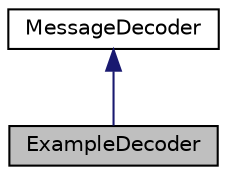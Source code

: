 digraph "ExampleDecoder"
{
 // LATEX_PDF_SIZE
  edge [fontname="Helvetica",fontsize="10",labelfontname="Helvetica",labelfontsize="10"];
  node [fontname="Helvetica",fontsize="10",shape=record];
  Node1 [label="ExampleDecoder",height=0.2,width=0.4,color="black", fillcolor="grey75", style="filled", fontcolor="black",tooltip=" "];
  Node2 -> Node1 [dir="back",color="midnightblue",fontsize="10",style="solid",fontname="Helvetica"];
  Node2 [label="MessageDecoder",height=0.2,width=0.4,color="black", fillcolor="white", style="filled",URL="$classMessageDecoder.html",tooltip="This decodes a specific message type. Once the message is decoded, this class will then execute all n..."];
}
